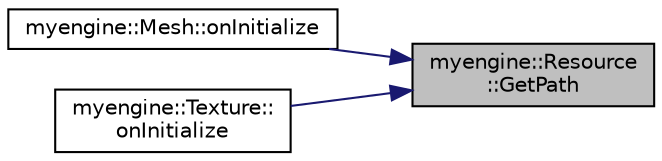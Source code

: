 digraph "myengine::Resource::GetPath"
{
 // LATEX_PDF_SIZE
  edge [fontname="Helvetica",fontsize="10",labelfontname="Helvetica",labelfontsize="10"];
  node [fontname="Helvetica",fontsize="10",shape=record];
  rankdir="RL";
  Node1 [label="myengine::Resource\l::GetPath",height=0.2,width=0.4,color="black", fillcolor="grey75", style="filled", fontcolor="black",tooltip=" "];
  Node1 -> Node2 [dir="back",color="midnightblue",fontsize="10",style="solid",fontname="Helvetica"];
  Node2 [label="myengine::Mesh::onInitialize",height=0.2,width=0.4,color="black", fillcolor="white", style="filled",URL="$structmyengine_1_1_mesh.html#a9f660312b8a9f4277f49a403393494c6",tooltip="Initialises the Mesh."];
  Node1 -> Node3 [dir="back",color="midnightblue",fontsize="10",style="solid",fontname="Helvetica"];
  Node3 [label="myengine::Texture::\lonInitialize",height=0.2,width=0.4,color="black", fillcolor="white", style="filled",URL="$structmyengine_1_1_texture.html#a2c38a803861af9554ea77335780ca2ce",tooltip="Initialises the Texture."];
}
